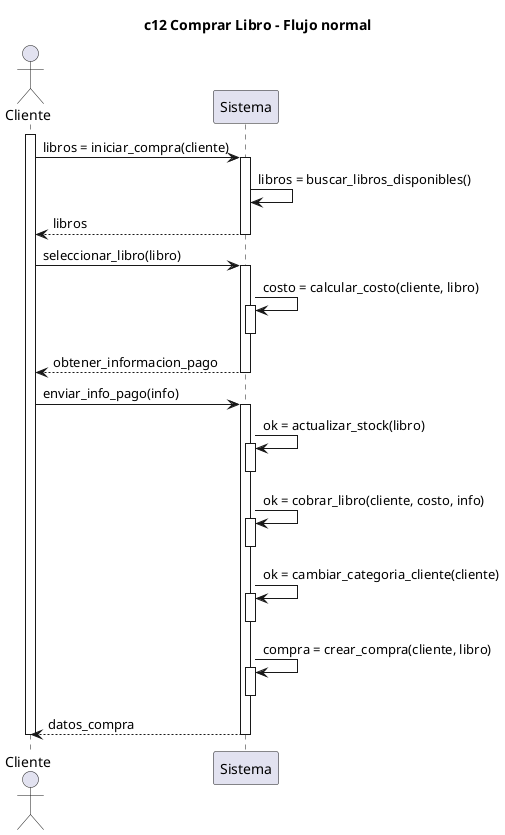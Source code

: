 

@startuml c12 Comprar Libro - Flujo normal

title c12 Comprar Libro - Flujo normal

actor Cliente as c
participant Sistema as s

activate c
c -> s : libros = iniciar_compra(cliente)
activate s
    s -> s : libros = buscar_libros_disponibles()
    return libros
deactivate s

c -> s : seleccionar_libro(libro)
activate s
    s -> s : costo = calcular_costo(cliente, libro)
    activate s
    deactivate s
    return obtener_informacion_pago
deactivate s

c -> s : enviar_info_pago(info)
activate s
    s -> s : ok = actualizar_stock(libro)
    activate s
    deactivate s            

    s -> s : ok = cobrar_libro(cliente, costo, info)
    activate s
    deactivate s

    s -> s : ok = cambiar_categoria_cliente(cliente)
    activate s
    deactivate s

    s -> s : compra = crear_compra(cliente, libro)
    activate s
    deactivate s

    c <-- s : datos_compra
deactivate s


deactivate c

@enduml







@startuml


title c12 Comprar Libro - Flujo normal alt2

actor Cliente as c
participant Sistema as s

c -> s : libros = iniciar_compra(cliente)
activate c
    activate s
            c -> s : seleccionar_libro(libro)

            s -> s : ok = calcular_costo(libro)
            activate s
            deactivate s

            c <- s : obtener_informacion_pago()
            activate c
                c -> s : pago(info)
            deactivate c

            s -> s : ok = actualizar_stock(libro)
            activate s
            deactivate s            

            s -> s : ok = descontar_costo(libro)
            activate s
            deactivate s

            s -> s : ok = cambiar_categoria_cliente(cliente)
            activate s
            deactivate s

            s -> s : ok = guardar_datos_compra(cliente, libro)
            activate s
            deactivate s

            c <-- s : datos_compra 

    deactivate s

deactivate c

@enduml

@startuml alternativa3


title c12 Comprar Libro - Flujo normal

actor Cliente as c
participant Sistema as s

c -> s : libros = iniciar_compra(cliente)
activate c
    activate s
            c -> s : seleccionar_libro(libro)
            activate s
                s -> s : ok = calcular_costo(libro)
                activate s
                deactivate s

            deactivate s

            c <- s : obtener_informacion_pago()
            activate c
                c -> s : pago(info)
            deactivate c

            activate s
                s -> s : ok = actualizar_stock(libro)
                activate s
                deactivate s            

                s -> s : ok = descontar_costo(libro)
                activate s
                deactivate s

                s -> s : ok = cambiar_categoria_cliente(cliente)
                activate s
                deactivate s

                s -> s : ok = guardar_datos_compra(cliente, libro)
                activate s
                deactivate s

                c <-- s : datos_compra
            deactivate s

    deactivate s

deactivate c

@enduml



@startuml alternativa5


title c12 Comprar Libro - Flujo normal

actor Cliente as c
participant Sistema as s

activate c
c -> s : libros = iniciar_compra(cliente)
activate s
deactivate s

c -> s : seleccionar_libro(cliente, libro)
activate s
    s -> s : ok = calcular_costo(libro)
    activate s
    deactivate s
    c <- s : obtener_informacion_pago
deactivate s

activate c
    c -> s : enviar_info_pago(cliente, libro, info)
deactivate c

activate s
    s -> s : ok = actualizar_stock(libro)
    activate s
    deactivate s            

    s -> s : ok = descontar_costo(libro)
    activate s
    deactivate s

    s -> s : ok = cambiar_categoria_cliente(cliente)
    activate s
    deactivate s

    s -> s : ok = guardar_datos_compra(cliente, libro)
    activate s
    deactivate s

    s -> s : compra = generar_compra()
    activate s
    deactivate s

    c <-- s : datos_compra
deactivate s


deactivate c

@enduml